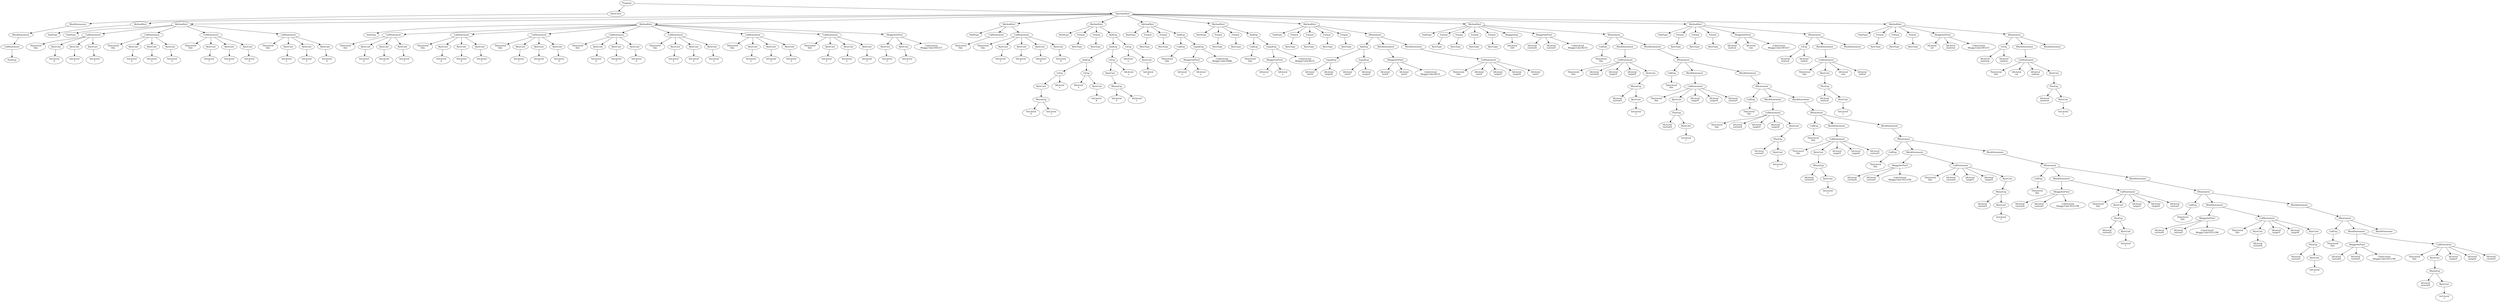 digraph ASTGraph {
0 [ label="Program" ];
1 [ label="MainClass" ];
0 -> 1
2 [ label="BlockStatement" ];
1 -> 2
3 [ label="BlockStatement" ];
2 -> 3
4 [ label="CallStatement" ];
3 -> 4
5 [ label="NewExp" ];
4 -> 5
6 [ label="TopClassDecl" ];
0 -> 6
7 [ label="MethodDecl" ];
6 -> 7
8 [ label="VoidType" ];
7 -> 8
9 [ label="MethodDecl" ];
6 -> 9
10 [ label="VoidType" ];
9 -> 10
11 [ label="CallStatement" ];
9 -> 11
12 [ label="ThisLiteral\nthis" ];
11 -> 12
13 [ label="ByteCast" ];
11 -> 13
14 [ label="IntLiteral\n0" ];
13 -> 14
15 [ label="ByteCast" ];
11 -> 15
16 [ label="IntLiteral\n7" ];
15 -> 16
17 [ label="ByteCast" ];
11 -> 17
18 [ label="IntLiteral\n7" ];
17 -> 18
19 [ label="CallStatement" ];
9 -> 19
20 [ label="ThisLiteral\nthis" ];
19 -> 20
21 [ label="ByteCast" ];
19 -> 21
22 [ label="IntLiteral\n0" ];
21 -> 22
23 [ label="ByteCast" ];
19 -> 23
24 [ label="IntLiteral\n5" ];
23 -> 24
25 [ label="ByteCast" ];
19 -> 25
26 [ label="IntLiteral\n5" ];
25 -> 26
27 [ label="CallStatement" ];
9 -> 27
28 [ label="ThisLiteral\nthis" ];
27 -> 28
29 [ label="ByteCast" ];
27 -> 29
30 [ label="IntLiteral\n7" ];
29 -> 30
31 [ label="ByteCast" ];
27 -> 31
32 [ label="IntLiteral\n7" ];
31 -> 32
33 [ label="ByteCast" ];
27 -> 33
34 [ label="IntLiteral\n0" ];
33 -> 34
35 [ label="CallStatement" ];
9 -> 35
36 [ label="ThisLiteral\nthis" ];
35 -> 36
37 [ label="ByteCast" ];
35 -> 37
38 [ label="IntLiteral\n5" ];
37 -> 38
39 [ label="ByteCast" ];
35 -> 39
40 [ label="IntLiteral\n5" ];
39 -> 40
41 [ label="ByteCast" ];
35 -> 41
42 [ label="IntLiteral\n0" ];
41 -> 42
43 [ label="MethodDecl" ];
6 -> 43
44 [ label="VoidType" ];
43 -> 44
45 [ label="CallStatement" ];
43 -> 45
46 [ label="ThisLiteral\nthis" ];
45 -> 46
47 [ label="ByteCast" ];
45 -> 47
48 [ label="IntLiteral\n0" ];
47 -> 48
49 [ label="ByteCast" ];
45 -> 49
50 [ label="IntLiteral\n7" ];
49 -> 50
51 [ label="ByteCast" ];
45 -> 51
52 [ label="IntLiteral\n7" ];
51 -> 52
53 [ label="CallStatement" ];
43 -> 53
54 [ label="ThisLiteral\nthis" ];
53 -> 54
55 [ label="ByteCast" ];
53 -> 55
56 [ label="IntLiteral\n0" ];
55 -> 56
57 [ label="ByteCast" ];
53 -> 57
58 [ label="IntLiteral\n0" ];
57 -> 58
59 [ label="ByteCast" ];
53 -> 59
60 [ label="IntLiteral\n7" ];
59 -> 60
61 [ label="CallStatement" ];
43 -> 61
62 [ label="ThisLiteral\nthis" ];
61 -> 62
63 [ label="ByteCast" ];
61 -> 63
64 [ label="IntLiteral\n7" ];
63 -> 64
65 [ label="ByteCast" ];
61 -> 65
66 [ label="IntLiteral\n7" ];
65 -> 66
67 [ label="ByteCast" ];
61 -> 67
68 [ label="IntLiteral\n0" ];
67 -> 68
69 [ label="CallStatement" ];
43 -> 69
70 [ label="ThisLiteral\nthis" ];
69 -> 70
71 [ label="ByteCast" ];
69 -> 71
72 [ label="IntLiteral\n0" ];
71 -> 72
73 [ label="ByteCast" ];
69 -> 73
74 [ label="IntLiteral\n7" ];
73 -> 74
75 [ label="ByteCast" ];
69 -> 75
76 [ label="IntLiteral\n0" ];
75 -> 76
77 [ label="CallStatement" ];
43 -> 77
78 [ label="ThisLiteral\nthis" ];
77 -> 78
79 [ label="ByteCast" ];
77 -> 79
80 [ label="IntLiteral\n2" ];
79 -> 80
81 [ label="ByteCast" ];
77 -> 81
82 [ label="IntLiteral\n5" ];
81 -> 82
83 [ label="ByteCast" ];
77 -> 83
84 [ label="IntLiteral\n5" ];
83 -> 84
85 [ label="CallStatement" ];
43 -> 85
86 [ label="ThisLiteral\nthis" ];
85 -> 86
87 [ label="ByteCast" ];
85 -> 87
88 [ label="IntLiteral\n2" ];
87 -> 88
89 [ label="ByteCast" ];
85 -> 89
90 [ label="IntLiteral\n5" ];
89 -> 90
91 [ label="ByteCast" ];
85 -> 91
92 [ label="IntLiteral\n2" ];
91 -> 92
93 [ label="CallStatement" ];
43 -> 93
94 [ label="ThisLiteral\nthis" ];
93 -> 94
95 [ label="ByteCast" ];
93 -> 95
96 [ label="IntLiteral\n2" ];
95 -> 96
97 [ label="ByteCast" ];
93 -> 97
98 [ label="IntLiteral\n2" ];
97 -> 98
99 [ label="ByteCast" ];
93 -> 99
100 [ label="IntLiteral\n5" ];
99 -> 100
101 [ label="MeggySetPixel" ];
43 -> 101
102 [ label="ByteCast" ];
101 -> 102
103 [ label="IntLiteral\n5" ];
102 -> 103
104 [ label="ByteCast" ];
101 -> 104
105 [ label="IntLiteral\n1" ];
104 -> 105
106 [ label="ColorLiteral\nMeggy.Color.VIOLET" ];
101 -> 106
107 [ label="MethodDecl" ];
6 -> 107
108 [ label="VoidType" ];
107 -> 108
109 [ label="CallStatement" ];
107 -> 109
110 [ label="ThisLiteral\nthis" ];
109 -> 110
111 [ label="CallStatement" ];
107 -> 111
112 [ label="ThisLiteral\nthis" ];
111 -> 112
113 [ label="ByteCast" ];
111 -> 113
114 [ label="IntLiteral\n1" ];
113 -> 114
115 [ label="ByteCast" ];
111 -> 115
116 [ label="IntLiteral\n1" ];
115 -> 116
117 [ label="ByteCast" ];
111 -> 117
118 [ label="IntLiteral\n6" ];
117 -> 118
119 [ label="ByteCast" ];
111 -> 119
120 [ label="IntLiteral\n6" ];
119 -> 120
121 [ label="MethodDecl" ];
6 -> 121
122 [ label="BoolType" ];
121 -> 122
123 [ label="Formal" ];
121 -> 123
124 [ label="ByteType" ];
123 -> 124
125 [ label="Formal" ];
121 -> 125
126 [ label="ByteType" ];
125 -> 126
127 [ label="AndExp" ];
121 -> 127
128 [ label="AndExp" ];
127 -> 128
129 [ label="AndExp" ];
128 -> 129
130 [ label="LtExp" ];
129 -> 130
131 [ label="ByteCast" ];
130 -> 131
132 [ label="MinusExp" ];
131 -> 132
133 [ label="IntLiteral\n0" ];
132 -> 133
134 [ label="IntLiteral\n1" ];
132 -> 134
135 [ label="IdLiteral\nx" ];
130 -> 135
136 [ label="LtExp" ];
129 -> 136
137 [ label="IdLiteral\nx" ];
136 -> 137
138 [ label="ByteCast" ];
136 -> 138
139 [ label="IntLiteral\n8" ];
138 -> 139
140 [ label="LtExp" ];
128 -> 140
141 [ label="ByteCast" ];
140 -> 141
142 [ label="MinusExp" ];
141 -> 142
143 [ label="IntLiteral\n0" ];
142 -> 143
144 [ label="IntLiteral\n1" ];
142 -> 144
145 [ label="IdLiteral\ny" ];
140 -> 145
146 [ label="LtExp" ];
127 -> 146
147 [ label="IdLiteral\ny" ];
146 -> 147
148 [ label="ByteCast" ];
146 -> 148
149 [ label="IntLiteral\n8" ];
148 -> 149
150 [ label="MethodDecl" ];
6 -> 150
151 [ label="BoolType" ];
150 -> 151
152 [ label="Formal" ];
150 -> 152
153 [ label="ByteType" ];
152 -> 153
154 [ label="Formal" ];
150 -> 154
155 [ label="ByteType" ];
154 -> 155
156 [ label="AndExp" ];
150 -> 156
157 [ label="CallExp" ];
156 -> 157
158 [ label="ThisLiteral\nthis" ];
157 -> 158
159 [ label="EqualExp" ];
156 -> 159
160 [ label="MeggyGetPixel" ];
159 -> 160
161 [ label="IdLiteral\nx" ];
160 -> 161
162 [ label="IdLiteral\ny" ];
160 -> 162
163 [ label="ColorLiteral\nMeggy.Color.DARK" ];
159 -> 163
164 [ label="MethodDecl" ];
6 -> 164
165 [ label="BoolType" ];
164 -> 165
166 [ label="Formal" ];
164 -> 166
167 [ label="ByteType" ];
166 -> 167
168 [ label="Formal" ];
164 -> 168
169 [ label="ByteType" ];
168 -> 169
170 [ label="AndExp" ];
164 -> 170
171 [ label="CallExp" ];
170 -> 171
172 [ label="ThisLiteral\nthis" ];
171 -> 172
173 [ label="EqualExp" ];
170 -> 173
174 [ label="MeggyGetPixel" ];
173 -> 174
175 [ label="IdLiteral\nx" ];
174 -> 175
176 [ label="IdLiteral\ny" ];
174 -> 176
177 [ label="ColorLiteral\nMeggy.Color.BLUE" ];
173 -> 177
178 [ label="MethodDecl" ];
6 -> 178
179 [ label="VoidType" ];
178 -> 179
180 [ label="Formal" ];
178 -> 180
181 [ label="ByteType" ];
180 -> 181
182 [ label="Formal" ];
178 -> 182
183 [ label="ByteType" ];
182 -> 183
184 [ label="Formal" ];
178 -> 184
185 [ label="ByteType" ];
184 -> 185
186 [ label="Formal" ];
178 -> 186
187 [ label="ByteType" ];
186 -> 187
188 [ label="IfStatement" ];
178 -> 188
189 [ label="AndExp" ];
188 -> 189
190 [ label="EqualExp" ];
189 -> 190
191 [ label="IdLiteral\nnextX" ];
190 -> 191
192 [ label="IdLiteral\ntargetX" ];
190 -> 192
193 [ label="EqualExp" ];
189 -> 193
194 [ label="IdLiteral\nnextY" ];
193 -> 194
195 [ label="IdLiteral\ntargetY" ];
193 -> 195
196 [ label="BlockStatement" ];
188 -> 196
197 [ label="MeggySetPixel" ];
196 -> 197
198 [ label="IdLiteral\nnextX" ];
197 -> 198
199 [ label="IdLiteral\nnextY" ];
197 -> 199
200 [ label="ColorLiteral\nMeggy.Color.BLUE" ];
197 -> 200
201 [ label="BlockStatement" ];
188 -> 201
202 [ label="CallStatement" ];
201 -> 202
203 [ label="ThisLiteral\nthis" ];
202 -> 203
204 [ label="IdLiteral\nnextX" ];
202 -> 204
205 [ label="IdLiteral\ntargetY" ];
202 -> 205
206 [ label="IdLiteral\ntargetX" ];
202 -> 206
207 [ label="IdLiteral\nnextY" ];
202 -> 207
208 [ label="MethodDecl" ];
6 -> 208
209 [ label="VoidType" ];
208 -> 209
210 [ label="Formal" ];
208 -> 210
211 [ label="ByteType" ];
210 -> 211
212 [ label="Formal" ];
208 -> 212
213 [ label="ByteType" ];
212 -> 213
214 [ label="Formal" ];
208 -> 214
215 [ label="ByteType" ];
214 -> 215
216 [ label="Formal" ];
208 -> 216
217 [ label="ByteType" ];
216 -> 217
218 [ label="MeggyDelay" ];
208 -> 218
219 [ label="IntLiteral\n256" ];
218 -> 219
220 [ label="MeggySetPixel" ];
208 -> 220
221 [ label="IdLiteral\ncurrentX" ];
220 -> 221
222 [ label="IdLiteral\ncurrentY" ];
220 -> 222
223 [ label="ColorLiteral\nMeggy.Color.BLUE" ];
220 -> 223
224 [ label="IfStatement" ];
208 -> 224
225 [ label="CallExp" ];
224 -> 225
226 [ label="ThisLiteral\nthis" ];
225 -> 226
227 [ label="BlockStatement" ];
224 -> 227
228 [ label="CallStatement" ];
227 -> 228
229 [ label="ThisLiteral\nthis" ];
228 -> 229
230 [ label="IdLiteral\ncurrentX" ];
228 -> 230
231 [ label="IdLiteral\ntargetY" ];
228 -> 231
232 [ label="IdLiteral\ntargetX" ];
228 -> 232
233 [ label="ByteCast" ];
228 -> 233
234 [ label="MinusExp" ];
233 -> 234
235 [ label="IdLiteral\ncurrentY" ];
234 -> 235
236 [ label="ByteCast" ];
234 -> 236
237 [ label="IntLiteral\n1" ];
236 -> 237
238 [ label="BlockStatement" ];
224 -> 238
239 [ label="IfStatement" ];
238 -> 239
240 [ label="CallExp" ];
239 -> 240
241 [ label="ThisLiteral\nthis" ];
240 -> 241
242 [ label="BlockStatement" ];
239 -> 242
243 [ label="CallStatement" ];
242 -> 243
244 [ label="ThisLiteral\nthis" ];
243 -> 244
245 [ label="ByteCast" ];
243 -> 245
246 [ label="PlusExp" ];
245 -> 246
247 [ label="IdLiteral\ncurrentX" ];
246 -> 247
248 [ label="ByteCast" ];
246 -> 248
249 [ label="IntLiteral\n1" ];
248 -> 249
250 [ label="IdLiteral\ntargetY" ];
243 -> 250
251 [ label="IdLiteral\ntargetX" ];
243 -> 251
252 [ label="IdLiteral\ncurrentY" ];
243 -> 252
253 [ label="BlockStatement" ];
239 -> 253
254 [ label="IfStatement" ];
253 -> 254
255 [ label="CallExp" ];
254 -> 255
256 [ label="ThisLiteral\nthis" ];
255 -> 256
257 [ label="BlockStatement" ];
254 -> 257
258 [ label="CallStatement" ];
257 -> 258
259 [ label="ThisLiteral\nthis" ];
258 -> 259
260 [ label="IdLiteral\ncurrentX" ];
258 -> 260
261 [ label="IdLiteral\ntargetY" ];
258 -> 261
262 [ label="IdLiteral\ntargetX" ];
258 -> 262
263 [ label="ByteCast" ];
258 -> 263
264 [ label="PlusExp" ];
263 -> 264
265 [ label="IdLiteral\ncurrentY" ];
264 -> 265
266 [ label="ByteCast" ];
264 -> 266
267 [ label="IntLiteral\n1" ];
266 -> 267
268 [ label="BlockStatement" ];
254 -> 268
269 [ label="IfStatement" ];
268 -> 269
270 [ label="CallExp" ];
269 -> 270
271 [ label="ThisLiteral\nthis" ];
270 -> 271
272 [ label="BlockStatement" ];
269 -> 272
273 [ label="CallStatement" ];
272 -> 273
274 [ label="ThisLiteral\nthis" ];
273 -> 274
275 [ label="ByteCast" ];
273 -> 275
276 [ label="MinusExp" ];
275 -> 276
277 [ label="IdLiteral\ncurrentX" ];
276 -> 277
278 [ label="ByteCast" ];
276 -> 278
279 [ label="IntLiteral\n1" ];
278 -> 279
280 [ label="IdLiteral\ntargetY" ];
273 -> 280
281 [ label="IdLiteral\ntargetX" ];
273 -> 281
282 [ label="IdLiteral\ncurrentY" ];
273 -> 282
283 [ label="BlockStatement" ];
269 -> 283
284 [ label="IfStatement" ];
283 -> 284
285 [ label="CallExp" ];
284 -> 285
286 [ label="ThisLiteral\nthis" ];
285 -> 286
287 [ label="BlockStatement" ];
284 -> 287
288 [ label="MeggySetPixel" ];
287 -> 288
289 [ label="IdLiteral\ncurrentX" ];
288 -> 289
290 [ label="IdLiteral\ncurrentY" ];
288 -> 290
291 [ label="ColorLiteral\nMeggy.Color.YELLOW" ];
288 -> 291
292 [ label="CallStatement" ];
287 -> 292
293 [ label="ThisLiteral\nthis" ];
292 -> 293
294 [ label="IdLiteral\ncurrentX" ];
292 -> 294
295 [ label="IdLiteral\ntargetY" ];
292 -> 295
296 [ label="IdLiteral\ntargetX" ];
292 -> 296
297 [ label="ByteCast" ];
292 -> 297
298 [ label="MinusExp" ];
297 -> 298
299 [ label="IdLiteral\ncurrentY" ];
298 -> 299
300 [ label="ByteCast" ];
298 -> 300
301 [ label="IntLiteral\n1" ];
300 -> 301
302 [ label="BlockStatement" ];
284 -> 302
303 [ label="IfStatement" ];
302 -> 303
304 [ label="CallExp" ];
303 -> 304
305 [ label="ThisLiteral\nthis" ];
304 -> 305
306 [ label="BlockStatement" ];
303 -> 306
307 [ label="MeggySetPixel" ];
306 -> 307
308 [ label="IdLiteral\ncurrentX" ];
307 -> 308
309 [ label="IdLiteral\ncurrentY" ];
307 -> 309
310 [ label="ColorLiteral\nMeggy.Color.YELLOW" ];
307 -> 310
311 [ label="CallStatement" ];
306 -> 311
312 [ label="ThisLiteral\nthis" ];
311 -> 312
313 [ label="ByteCast" ];
311 -> 313
314 [ label="PlusExp" ];
313 -> 314
315 [ label="IdLiteral\ncurrentX" ];
314 -> 315
316 [ label="ByteCast" ];
314 -> 316
317 [ label="IntLiteral\n1" ];
316 -> 317
318 [ label="IdLiteral\ntargetY" ];
311 -> 318
319 [ label="IdLiteral\ntargetX" ];
311 -> 319
320 [ label="IdLiteral\ncurrentY" ];
311 -> 320
321 [ label="BlockStatement" ];
303 -> 321
322 [ label="IfStatement" ];
321 -> 322
323 [ label="CallExp" ];
322 -> 323
324 [ label="ThisLiteral\nthis" ];
323 -> 324
325 [ label="BlockStatement" ];
322 -> 325
326 [ label="MeggySetPixel" ];
325 -> 326
327 [ label="IdLiteral\ncurrentX" ];
326 -> 327
328 [ label="IdLiteral\ncurrentY" ];
326 -> 328
329 [ label="ColorLiteral\nMeggy.Color.YELLOW" ];
326 -> 329
330 [ label="CallStatement" ];
325 -> 330
331 [ label="ThisLiteral\nthis" ];
330 -> 331
332 [ label="ByteCast" ];
330 -> 332
333 [ label="IdLiteral\ncurrentX" ];
332 -> 333
334 [ label="IdLiteral\ntargetY" ];
330 -> 334
335 [ label="IdLiteral\ntargetX" ];
330 -> 335
336 [ label="ByteCast" ];
330 -> 336
337 [ label="PlusExp" ];
336 -> 337
338 [ label="IdLiteral\ncurrentY" ];
337 -> 338
339 [ label="ByteCast" ];
337 -> 339
340 [ label="IntLiteral\n1" ];
339 -> 340
341 [ label="BlockStatement" ];
322 -> 341
342 [ label="IfStatement" ];
341 -> 342
343 [ label="CallExp" ];
342 -> 343
344 [ label="ThisLiteral\nthis" ];
343 -> 344
345 [ label="BlockStatement" ];
342 -> 345
346 [ label="MeggySetPixel" ];
345 -> 346
347 [ label="IdLiteral\ncurrentX" ];
346 -> 347
348 [ label="IdLiteral\ncurrentY" ];
346 -> 348
349 [ label="ColorLiteral\nMeggy.Color.YELLOW" ];
346 -> 349
350 [ label="CallStatement" ];
345 -> 350
351 [ label="ThisLiteral\nthis" ];
350 -> 351
352 [ label="ByteCast" ];
350 -> 352
353 [ label="MinusExp" ];
352 -> 353
354 [ label="IdLiteral\ncurrentX" ];
353 -> 354
355 [ label="ByteCast" ];
353 -> 355
356 [ label="IntLiteral\n1" ];
355 -> 356
357 [ label="IdLiteral\ntargetY" ];
350 -> 357
358 [ label="IdLiteral\ntargetX" ];
350 -> 358
359 [ label="IdLiteral\ncurrentY" ];
350 -> 359
360 [ label="BlockStatement" ];
342 -> 360
361 [ label="MethodDecl" ];
6 -> 361
362 [ label="VoidType" ];
361 -> 362
363 [ label="Formal" ];
361 -> 363
364 [ label="ByteType" ];
363 -> 364
365 [ label="Formal" ];
361 -> 365
366 [ label="ByteType" ];
365 -> 366
367 [ label="Formal" ];
361 -> 367
368 [ label="ByteType" ];
367 -> 368
369 [ label="MeggySetPixel" ];
361 -> 369
370 [ label="IdLiteral\nstartcol" ];
369 -> 370
371 [ label="IdLiteral\nrow" ];
369 -> 371
372 [ label="ColorLiteral\nMeggy.Color.VIOLET" ];
369 -> 372
373 [ label="IfStatement" ];
361 -> 373
374 [ label="LtExp" ];
373 -> 374
375 [ label="IdLiteral\nstartcol" ];
374 -> 375
376 [ label="IdLiteral\nendcol" ];
374 -> 376
377 [ label="BlockStatement" ];
373 -> 377
378 [ label="CallStatement" ];
377 -> 378
379 [ label="ThisLiteral\nthis" ];
378 -> 379
380 [ label="ByteCast" ];
378 -> 380
381 [ label="PlusExp" ];
380 -> 381
382 [ label="IdLiteral\nstartcol" ];
381 -> 382
383 [ label="ByteCast" ];
381 -> 383
384 [ label="IntLiteral\n1" ];
383 -> 384
385 [ label="IdLiteral\nrow" ];
378 -> 385
386 [ label="IdLiteral\nendcol" ];
378 -> 386
387 [ label="BlockStatement" ];
373 -> 387
388 [ label="MethodDecl" ];
6 -> 388
389 [ label="VoidType" ];
388 -> 389
390 [ label="Formal" ];
388 -> 390
391 [ label="ByteType" ];
390 -> 391
392 [ label="Formal" ];
388 -> 392
393 [ label="ByteType" ];
392 -> 393
394 [ label="Formal" ];
388 -> 394
395 [ label="ByteType" ];
394 -> 395
396 [ label="MeggySetPixel" ];
388 -> 396
397 [ label="IdLiteral\ncol" ];
396 -> 397
398 [ label="IdLiteral\nstartrow" ];
396 -> 398
399 [ label="ColorLiteral\nMeggy.Color.VIOLET" ];
396 -> 399
400 [ label="IfStatement" ];
388 -> 400
401 [ label="LtExp" ];
400 -> 401
402 [ label="IdLiteral\nstartrow" ];
401 -> 402
403 [ label="IdLiteral\nendrow" ];
401 -> 403
404 [ label="BlockStatement" ];
400 -> 404
405 [ label="CallStatement" ];
404 -> 405
406 [ label="ThisLiteral\nthis" ];
405 -> 406
407 [ label="IdLiteral\ncol" ];
405 -> 407
408 [ label="IdLiteral\nendrow" ];
405 -> 408
409 [ label="ByteCast" ];
405 -> 409
410 [ label="PlusExp" ];
409 -> 410
411 [ label="IdLiteral\nstartrow" ];
410 -> 411
412 [ label="ByteCast" ];
410 -> 412
413 [ label="IntLiteral\n1" ];
412 -> 413
414 [ label="BlockStatement" ];
400 -> 414
}
